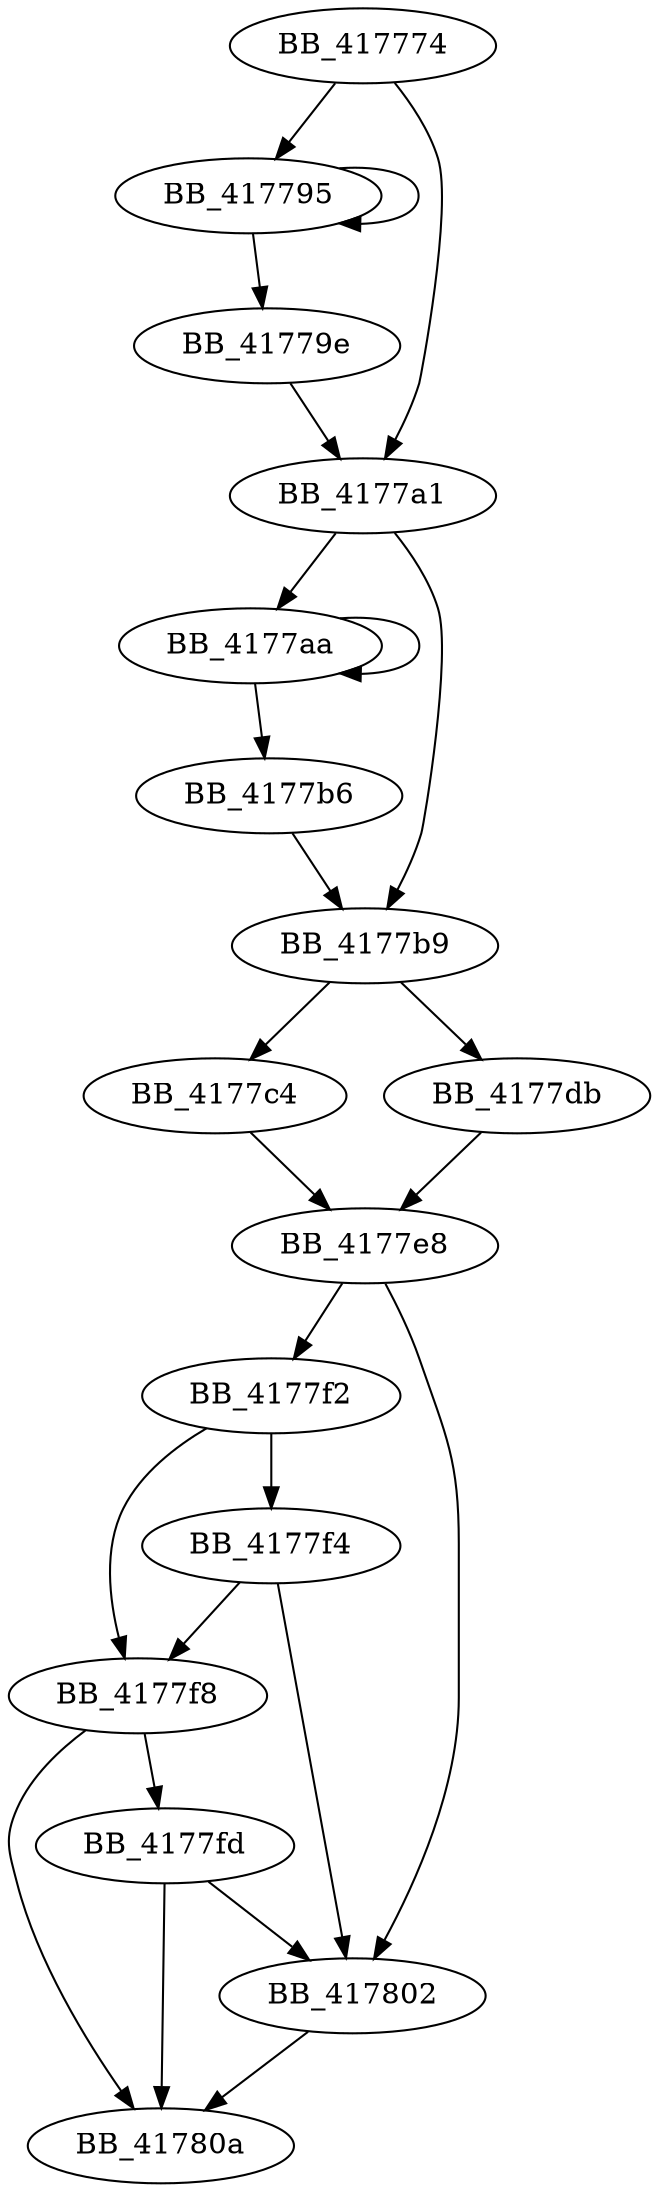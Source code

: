 DiGraph _xtime_diff{
BB_417774->BB_417795
BB_417774->BB_4177a1
BB_417795->BB_417795
BB_417795->BB_41779e
BB_41779e->BB_4177a1
BB_4177a1->BB_4177aa
BB_4177a1->BB_4177b9
BB_4177aa->BB_4177aa
BB_4177aa->BB_4177b6
BB_4177b6->BB_4177b9
BB_4177b9->BB_4177c4
BB_4177b9->BB_4177db
BB_4177c4->BB_4177e8
BB_4177db->BB_4177e8
BB_4177e8->BB_4177f2
BB_4177e8->BB_417802
BB_4177f2->BB_4177f4
BB_4177f2->BB_4177f8
BB_4177f4->BB_4177f8
BB_4177f4->BB_417802
BB_4177f8->BB_4177fd
BB_4177f8->BB_41780a
BB_4177fd->BB_417802
BB_4177fd->BB_41780a
BB_417802->BB_41780a
}
